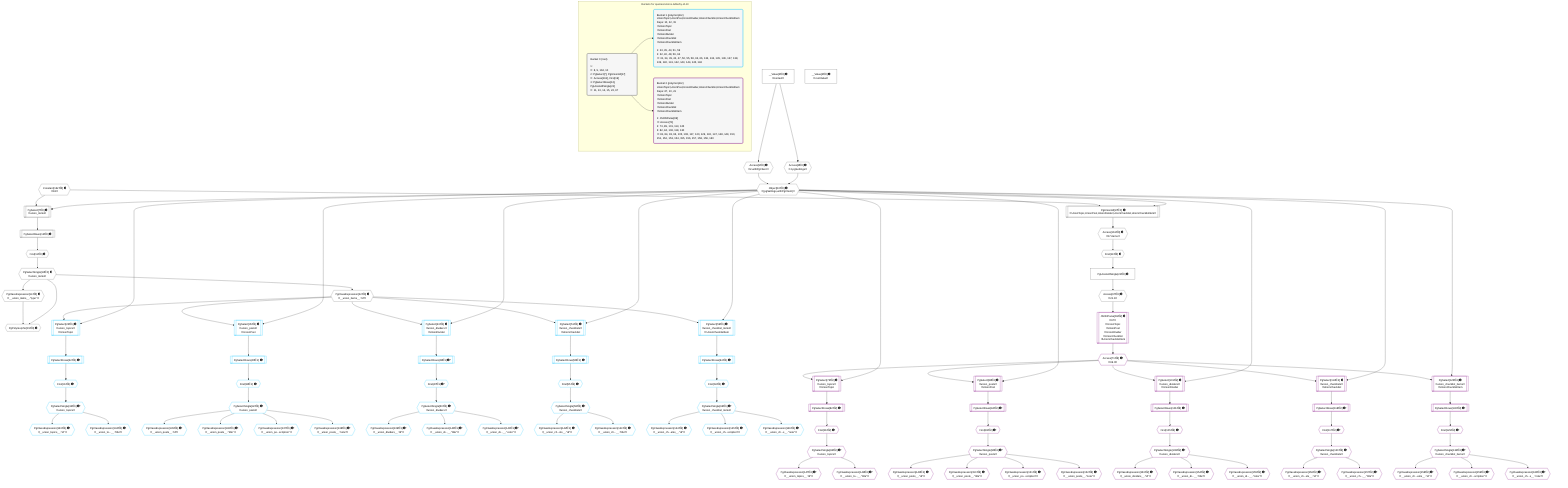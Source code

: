 %%{init: {'themeVariables': { 'fontSize': '12px'}}}%%
graph TD
    classDef path fill:#eee,stroke:#000,color:#000
    classDef plan fill:#fff,stroke-width:1px,color:#000
    classDef itemplan fill:#fff,stroke-width:2px,color:#000
    classDef unbatchedplan fill:#dff,stroke-width:1px,color:#000
    classDef sideeffectplan fill:#fcc,stroke-width:2px,color:#000
    classDef bucket fill:#f6f6f6,color:#000,stroke-width:2px,text-align:left

    subgraph "Buckets for queries/unions-table/by-id-18"
    Bucket0("Bucket 0 (root)<br /><br />1: <br />ᐳ: 8, 9, 162, 10<br />2: PgSelect[7], PgUnionAll[17]<br />ᐳ: Access[161], First[19]<br />3: PgSelectRows[12], PgUnionAllSingle[21]<br />ᐳ: 11, 13, 14, 15, 22, 67"):::bucket
    Bucket1("Bucket 1 (polymorphic)<br />UnionTopic,UnionPost,UnionDivider,UnionChecklist,UnionChecklistItem<br />Deps: 10, 22, 15<br />ᐳUnionTopic<br />ᐳUnionPost<br />ᐳUnionDivider<br />ᐳUnionChecklist<br />ᐳUnionChecklistItem<br /><br />1: 23, 35, 43, 51, 59<br />2: 32, 40, 48, 56, 64<br />ᐳ: 31, 34, 39, 42, 47, 50, 55, 58, 63, 66, 133, 134, 135, 136, 137, 138, 139, 140, 141, 142, 143, 144, 145, 146"):::bucket
    Bucket2("Bucket 2 (polymorphic)<br />UnionTopic,UnionPost,UnionDivider,UnionChecklist,UnionChecklistItem<br />Deps: 67, 10, 21<br />ᐳUnionTopic<br />ᐳUnionPost<br />ᐳUnionDivider<br />ᐳUnionChecklist<br />ᐳUnionChecklistItem<br /><br />1: JSONParse[69]<br />ᐳ: Access[71]<br />2: 73, 89, 101, 113, 125<br />3: 82, 94, 106, 118, 130<br />ᐳ: 81, 84, 93, 96, 105, 108, 117, 120, 129, 132, 147, 148, 149, 150, 151, 152, 153, 154, 155, 156, 157, 158, 159, 160"):::bucket
    end
    Bucket0 --> Bucket1 & Bucket2

    %% plan dependencies
    PgSelect7[["PgSelect[7∈0] ➊<br />ᐸunion_itemsᐳ"]]:::plan
    Object10{{"Object[10∈0] ➊<br />ᐸ{pgSettings,withPgClient}ᐳ"}}:::plan
    Constant162{{"Constant[162∈0] ➊<br />ᐸ18ᐳ"}}:::plan
    Object10 & Constant162 --> PgSelect7
    Access8{{"Access[8∈0] ➊<br />ᐸ2.pgSettingsᐳ"}}:::plan
    Access9{{"Access[9∈0] ➊<br />ᐸ2.withPgClientᐳ"}}:::plan
    Access8 & Access9 --> Object10
    PgPolymorphic15{{"PgPolymorphic[15∈0] ➊"}}:::plan
    PgSelectSingle13{{"PgSelectSingle[13∈0] ➊<br />ᐸunion_itemsᐳ"}}:::plan
    PgClassExpression14{{"PgClassExpression[14∈0] ➊<br />ᐸ__union_items__.”type”ᐳ"}}:::plan
    PgSelectSingle13 & PgClassExpression14 --> PgPolymorphic15
    PgUnionAll17[["PgUnionAll[17∈0] ➊<br />ᐸUnionTopic,UnionPost,UnionDivider,UnionChecklist,UnionChecklistItemᐳ"]]:::plan
    Object10 & Constant162 --> PgUnionAll17
    __Value2["__Value[2∈0] ➊<br />ᐸcontextᐳ"]:::plan
    __Value2 --> Access8
    __Value2 --> Access9
    First11{{"First[11∈0] ➊"}}:::plan
    PgSelectRows12[["PgSelectRows[12∈0] ➊"]]:::plan
    PgSelectRows12 --> First11
    PgSelect7 --> PgSelectRows12
    First11 --> PgSelectSingle13
    PgSelectSingle13 --> PgClassExpression14
    First19{{"First[19∈0] ➊"}}:::plan
    Access161{{"Access[161∈0] ➊<br />ᐸ17.itemsᐳ"}}:::plan
    Access161 --> First19
    PgUnionAllSingle21["PgUnionAllSingle[21∈0] ➊"]:::plan
    First19 --> PgUnionAllSingle21
    PgClassExpression22{{"PgClassExpression[22∈0] ➊<br />ᐸ__union_items__.”id”ᐳ"}}:::plan
    PgSelectSingle13 --> PgClassExpression22
    Access67{{"Access[67∈0] ➊<br />ᐸ21.1ᐳ"}}:::plan
    PgUnionAllSingle21 --> Access67
    PgUnionAll17 --> Access161
    __Value4["__Value[4∈0] ➊<br />ᐸrootValueᐳ"]:::plan
    PgSelect23[["PgSelect[23∈1] ➊<br />ᐸunion_topicsᐳ<br />ᐳUnionTopic"]]:::plan
    Object10 & PgClassExpression22 --> PgSelect23
    PgSelect35[["PgSelect[35∈1] ➊<br />ᐸunion_postsᐳ<br />ᐳUnionPost"]]:::plan
    Object10 & PgClassExpression22 --> PgSelect35
    PgSelect43[["PgSelect[43∈1] ➊<br />ᐸunion_dividersᐳ<br />ᐳUnionDivider"]]:::plan
    Object10 & PgClassExpression22 --> PgSelect43
    PgSelect51[["PgSelect[51∈1] ➊<br />ᐸunion_checklistsᐳ<br />ᐳUnionChecklist"]]:::plan
    Object10 & PgClassExpression22 --> PgSelect51
    PgSelect59[["PgSelect[59∈1] ➊<br />ᐸunion_checklist_itemsᐳ<br />ᐳUnionChecklistItem"]]:::plan
    Object10 & PgClassExpression22 --> PgSelect59
    First31{{"First[31∈1] ➊^"}}:::plan
    PgSelectRows32[["PgSelectRows[32∈1] ➊^"]]:::plan
    PgSelectRows32 --> First31
    PgSelect23 --> PgSelectRows32
    PgSelectSingle34{{"PgSelectSingle[34∈1] ➊^<br />ᐸunion_topicsᐳ"}}:::plan
    First31 --> PgSelectSingle34
    First39{{"First[39∈1] ➊^"}}:::plan
    PgSelectRows40[["PgSelectRows[40∈1] ➊^"]]:::plan
    PgSelectRows40 --> First39
    PgSelect35 --> PgSelectRows40
    PgSelectSingle42{{"PgSelectSingle[42∈1] ➊^<br />ᐸunion_postsᐳ"}}:::plan
    First39 --> PgSelectSingle42
    First47{{"First[47∈1] ➊^"}}:::plan
    PgSelectRows48[["PgSelectRows[48∈1] ➊^"]]:::plan
    PgSelectRows48 --> First47
    PgSelect43 --> PgSelectRows48
    PgSelectSingle50{{"PgSelectSingle[50∈1] ➊^<br />ᐸunion_dividersᐳ"}}:::plan
    First47 --> PgSelectSingle50
    First55{{"First[55∈1] ➊^"}}:::plan
    PgSelectRows56[["PgSelectRows[56∈1] ➊^"]]:::plan
    PgSelectRows56 --> First55
    PgSelect51 --> PgSelectRows56
    PgSelectSingle58{{"PgSelectSingle[58∈1] ➊^<br />ᐸunion_checklistsᐳ"}}:::plan
    First55 --> PgSelectSingle58
    First63{{"First[63∈1] ➊^"}}:::plan
    PgSelectRows64[["PgSelectRows[64∈1] ➊^"]]:::plan
    PgSelectRows64 --> First63
    PgSelect59 --> PgSelectRows64
    PgSelectSingle66{{"PgSelectSingle[66∈1] ➊^<br />ᐸunion_checklist_itemsᐳ"}}:::plan
    First63 --> PgSelectSingle66
    PgClassExpression133{{"PgClassExpression[133∈1] ➊^<br />ᐸ__union_topics__.”id”ᐳ"}}:::plan
    PgSelectSingle34 --> PgClassExpression133
    PgClassExpression134{{"PgClassExpression[134∈1] ➊^<br />ᐸ__union_to...__.”title”ᐳ"}}:::plan
    PgSelectSingle34 --> PgClassExpression134
    PgClassExpression135{{"PgClassExpression[135∈1] ➊^<br />ᐸ__union_posts__.”id”ᐳ"}}:::plan
    PgSelectSingle42 --> PgClassExpression135
    PgClassExpression136{{"PgClassExpression[136∈1] ➊^<br />ᐸ__union_posts__.”title”ᐳ"}}:::plan
    PgSelectSingle42 --> PgClassExpression136
    PgClassExpression137{{"PgClassExpression[137∈1] ➊^<br />ᐸ__union_po...scription”ᐳ"}}:::plan
    PgSelectSingle42 --> PgClassExpression137
    PgClassExpression138{{"PgClassExpression[138∈1] ➊^<br />ᐸ__union_posts__.”note”ᐳ"}}:::plan
    PgSelectSingle42 --> PgClassExpression138
    PgClassExpression139{{"PgClassExpression[139∈1] ➊^<br />ᐸ__union_dividers__.”id”ᐳ"}}:::plan
    PgSelectSingle50 --> PgClassExpression139
    PgClassExpression140{{"PgClassExpression[140∈1] ➊^<br />ᐸ__union_di...__.”title”ᐳ"}}:::plan
    PgSelectSingle50 --> PgClassExpression140
    PgClassExpression141{{"PgClassExpression[141∈1] ➊^<br />ᐸ__union_di...__.”color”ᐳ"}}:::plan
    PgSelectSingle50 --> PgClassExpression141
    PgClassExpression142{{"PgClassExpression[142∈1] ➊^<br />ᐸ__union_ch...sts__.”id”ᐳ"}}:::plan
    PgSelectSingle58 --> PgClassExpression142
    PgClassExpression143{{"PgClassExpression[143∈1] ➊^<br />ᐸ__union_ch...__.”title”ᐳ"}}:::plan
    PgSelectSingle58 --> PgClassExpression143
    PgClassExpression144{{"PgClassExpression[144∈1] ➊^<br />ᐸ__union_ch...ems__.”id”ᐳ"}}:::plan
    PgSelectSingle66 --> PgClassExpression144
    PgClassExpression145{{"PgClassExpression[145∈1] ➊^<br />ᐸ__union_ch...scription”ᐳ"}}:::plan
    PgSelectSingle66 --> PgClassExpression145
    PgClassExpression146{{"PgClassExpression[146∈1] ➊^<br />ᐸ__union_ch...s__.”note”ᐳ"}}:::plan
    PgSelectSingle66 --> PgClassExpression146
    PgSelect73[["PgSelect[73∈2] ➊<br />ᐸunion_topicsᐳ<br />ᐳUnionTopic"]]:::plan
    Access71{{"Access[71∈2] ➊^<br />ᐸ69.0ᐳ"}}:::plan
    Object10 & Access71 --> PgSelect73
    PgSelect89[["PgSelect[89∈2] ➊<br />ᐸunion_postsᐳ<br />ᐳUnionPost"]]:::plan
    Object10 & Access71 --> PgSelect89
    PgSelect101[["PgSelect[101∈2] ➊<br />ᐸunion_dividersᐳ<br />ᐳUnionDivider"]]:::plan
    Object10 & Access71 --> PgSelect101
    PgSelect113[["PgSelect[113∈2] ➊<br />ᐸunion_checklistsᐳ<br />ᐳUnionChecklist"]]:::plan
    Object10 & Access71 --> PgSelect113
    PgSelect125[["PgSelect[125∈2] ➊<br />ᐸunion_checklist_itemsᐳ<br />ᐳUnionChecklistItem"]]:::plan
    Object10 & Access71 --> PgSelect125
    JSONParse69[["JSONParse[69∈2] ➊<br />ᐸ67ᐳ<br />ᐳUnionTopic<br />ᐳUnionPost<br />ᐳUnionDivider<br />ᐳUnionChecklist<br />ᐳUnionChecklistItem"]]:::plan
    Access67 --> JSONParse69
    JSONParse69 --> Access71
    First81{{"First[81∈2] ➊^"}}:::plan
    PgSelectRows82[["PgSelectRows[82∈2] ➊^"]]:::plan
    PgSelectRows82 --> First81
    PgSelect73 --> PgSelectRows82
    PgSelectSingle84{{"PgSelectSingle[84∈2] ➊^<br />ᐸunion_topicsᐳ"}}:::plan
    First81 --> PgSelectSingle84
    First93{{"First[93∈2] ➊^"}}:::plan
    PgSelectRows94[["PgSelectRows[94∈2] ➊^"]]:::plan
    PgSelectRows94 --> First93
    PgSelect89 --> PgSelectRows94
    PgSelectSingle96{{"PgSelectSingle[96∈2] ➊^<br />ᐸunion_postsᐳ"}}:::plan
    First93 --> PgSelectSingle96
    First105{{"First[105∈2] ➊^"}}:::plan
    PgSelectRows106[["PgSelectRows[106∈2] ➊^"]]:::plan
    PgSelectRows106 --> First105
    PgSelect101 --> PgSelectRows106
    PgSelectSingle108{{"PgSelectSingle[108∈2] ➊^<br />ᐸunion_dividersᐳ"}}:::plan
    First105 --> PgSelectSingle108
    First117{{"First[117∈2] ➊^"}}:::plan
    PgSelectRows118[["PgSelectRows[118∈2] ➊^"]]:::plan
    PgSelectRows118 --> First117
    PgSelect113 --> PgSelectRows118
    PgSelectSingle120{{"PgSelectSingle[120∈2] ➊^<br />ᐸunion_checklistsᐳ"}}:::plan
    First117 --> PgSelectSingle120
    First129{{"First[129∈2] ➊^"}}:::plan
    PgSelectRows130[["PgSelectRows[130∈2] ➊^"]]:::plan
    PgSelectRows130 --> First129
    PgSelect125 --> PgSelectRows130
    PgSelectSingle132{{"PgSelectSingle[132∈2] ➊^<br />ᐸunion_checklist_itemsᐳ"}}:::plan
    First129 --> PgSelectSingle132
    PgClassExpression147{{"PgClassExpression[147∈2] ➊^<br />ᐸ__union_topics__.”id”ᐳ"}}:::plan
    PgSelectSingle84 --> PgClassExpression147
    PgClassExpression148{{"PgClassExpression[148∈2] ➊^<br />ᐸ__union_to...__.”title”ᐳ"}}:::plan
    PgSelectSingle84 --> PgClassExpression148
    PgClassExpression149{{"PgClassExpression[149∈2] ➊^<br />ᐸ__union_posts__.”id”ᐳ"}}:::plan
    PgSelectSingle96 --> PgClassExpression149
    PgClassExpression150{{"PgClassExpression[150∈2] ➊^<br />ᐸ__union_posts__.”title”ᐳ"}}:::plan
    PgSelectSingle96 --> PgClassExpression150
    PgClassExpression151{{"PgClassExpression[151∈2] ➊^<br />ᐸ__union_po...scription”ᐳ"}}:::plan
    PgSelectSingle96 --> PgClassExpression151
    PgClassExpression152{{"PgClassExpression[152∈2] ➊^<br />ᐸ__union_posts__.”note”ᐳ"}}:::plan
    PgSelectSingle96 --> PgClassExpression152
    PgClassExpression153{{"PgClassExpression[153∈2] ➊^<br />ᐸ__union_dividers__.”id”ᐳ"}}:::plan
    PgSelectSingle108 --> PgClassExpression153
    PgClassExpression154{{"PgClassExpression[154∈2] ➊^<br />ᐸ__union_di...__.”title”ᐳ"}}:::plan
    PgSelectSingle108 --> PgClassExpression154
    PgClassExpression155{{"PgClassExpression[155∈2] ➊^<br />ᐸ__union_di...__.”color”ᐳ"}}:::plan
    PgSelectSingle108 --> PgClassExpression155
    PgClassExpression156{{"PgClassExpression[156∈2] ➊^<br />ᐸ__union_ch...sts__.”id”ᐳ"}}:::plan
    PgSelectSingle120 --> PgClassExpression156
    PgClassExpression157{{"PgClassExpression[157∈2] ➊^<br />ᐸ__union_ch...__.”title”ᐳ"}}:::plan
    PgSelectSingle120 --> PgClassExpression157
    PgClassExpression158{{"PgClassExpression[158∈2] ➊^<br />ᐸ__union_ch...ems__.”id”ᐳ"}}:::plan
    PgSelectSingle132 --> PgClassExpression158
    PgClassExpression159{{"PgClassExpression[159∈2] ➊^<br />ᐸ__union_ch...scription”ᐳ"}}:::plan
    PgSelectSingle132 --> PgClassExpression159
    PgClassExpression160{{"PgClassExpression[160∈2] ➊^<br />ᐸ__union_ch...s__.”note”ᐳ"}}:::plan
    PgSelectSingle132 --> PgClassExpression160

    %% define steps
    classDef bucket0 stroke:#696969
    class Bucket0,__Value2,__Value4,PgSelect7,Access8,Access9,Object10,First11,PgSelectRows12,PgSelectSingle13,PgClassExpression14,PgPolymorphic15,PgUnionAll17,First19,PgUnionAllSingle21,PgClassExpression22,Access67,Access161,Constant162 bucket0
    classDef bucket1 stroke:#00bfff
    class Bucket1,PgSelect23,First31,PgSelectRows32,PgSelectSingle34,PgSelect35,First39,PgSelectRows40,PgSelectSingle42,PgSelect43,First47,PgSelectRows48,PgSelectSingle50,PgSelect51,First55,PgSelectRows56,PgSelectSingle58,PgSelect59,First63,PgSelectRows64,PgSelectSingle66,PgClassExpression133,PgClassExpression134,PgClassExpression135,PgClassExpression136,PgClassExpression137,PgClassExpression138,PgClassExpression139,PgClassExpression140,PgClassExpression141,PgClassExpression142,PgClassExpression143,PgClassExpression144,PgClassExpression145,PgClassExpression146 bucket1
    classDef bucket2 stroke:#7f007f
    class Bucket2,JSONParse69,Access71,PgSelect73,First81,PgSelectRows82,PgSelectSingle84,PgSelect89,First93,PgSelectRows94,PgSelectSingle96,PgSelect101,First105,PgSelectRows106,PgSelectSingle108,PgSelect113,First117,PgSelectRows118,PgSelectSingle120,PgSelect125,First129,PgSelectRows130,PgSelectSingle132,PgClassExpression147,PgClassExpression148,PgClassExpression149,PgClassExpression150,PgClassExpression151,PgClassExpression152,PgClassExpression153,PgClassExpression154,PgClassExpression155,PgClassExpression156,PgClassExpression157,PgClassExpression158,PgClassExpression159,PgClassExpression160 bucket2
